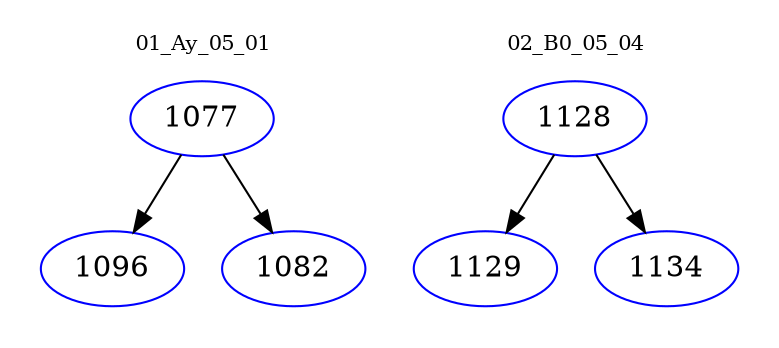 digraph{
subgraph cluster_0 {
color = white
label = "01_Ay_05_01";
fontsize=10;
T0_1077 [label="1077", color="blue"]
T0_1077 -> T0_1096 [color="black"]
T0_1096 [label="1096", color="blue"]
T0_1077 -> T0_1082 [color="black"]
T0_1082 [label="1082", color="blue"]
}
subgraph cluster_1 {
color = white
label = "02_B0_05_04";
fontsize=10;
T1_1128 [label="1128", color="blue"]
T1_1128 -> T1_1129 [color="black"]
T1_1129 [label="1129", color="blue"]
T1_1128 -> T1_1134 [color="black"]
T1_1134 [label="1134", color="blue"]
}
}
